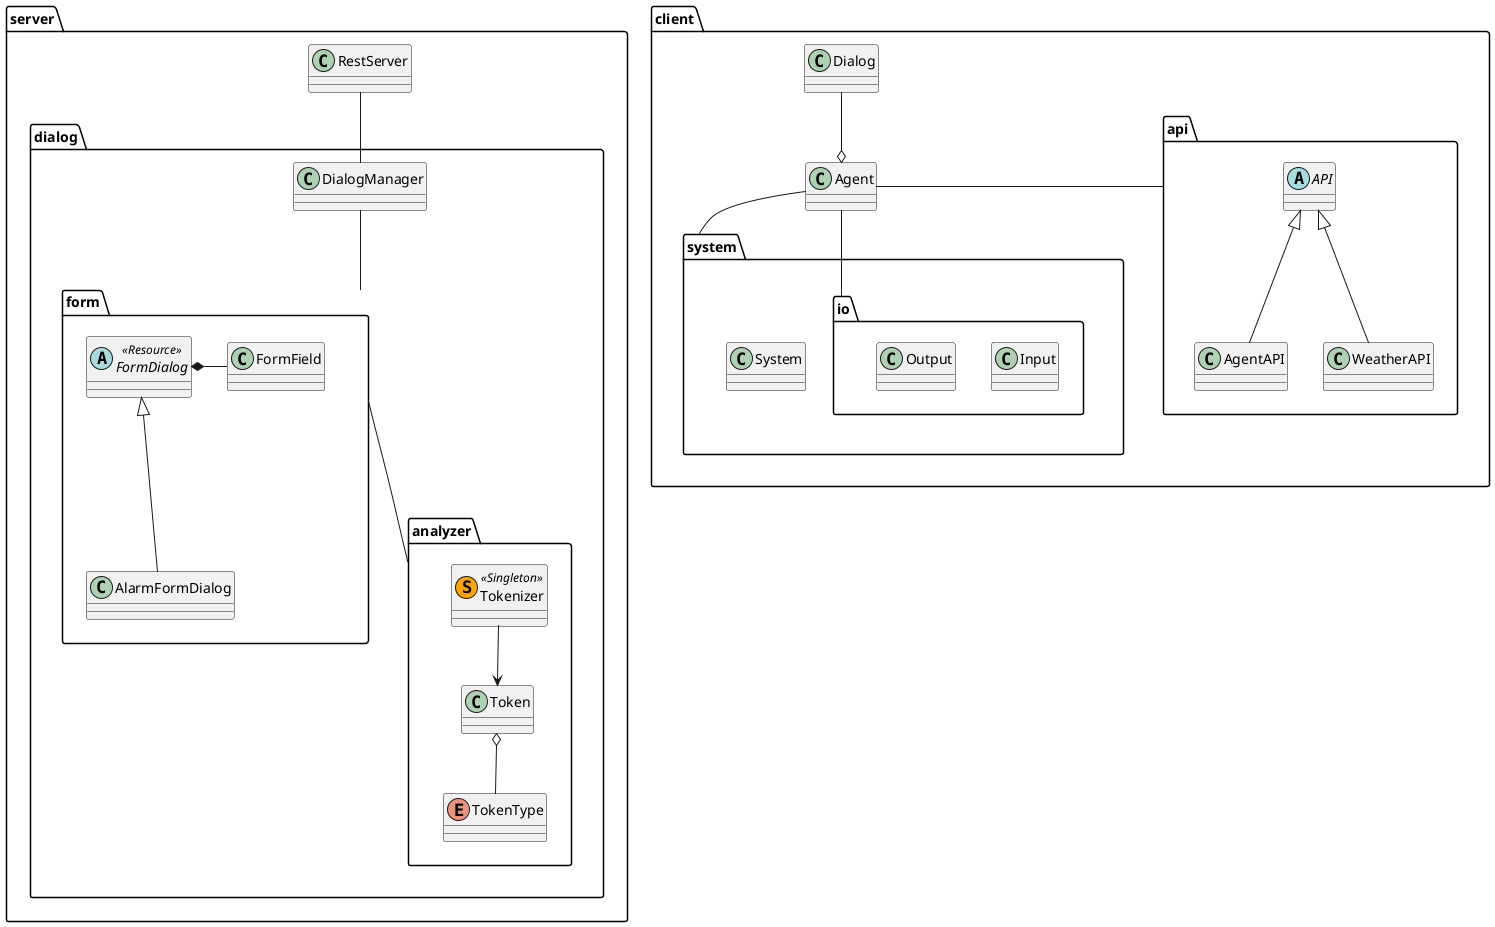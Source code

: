 @startuml

package server {

    class RestServer

    package dialog {

      class DialogManager

      package analyzer {
        class Tokenizer <<(S, orange) Singleton>>
        class Token
        enum TokenType
        Tokenizer --> Token
        Token o-- TokenType
      }

      package form {
        class FormField
        abstract class FormDialog <<Resource>>
        class AlarmFormDialog
        FormDialog *- FormField
        FormDialog <|-- AlarmFormDialog
      }

      RestServer -- DialogManager
      form -- analyzer
      DialogManager -- form

    }
}

package client {
class Agent
package system {
    package io {
        class Input
        class Output
    }
    class System
}
class Dialog

package api {
    abstract class API
    class AgentAPI
    class WeatherAPI
}
API <|-- AgentAPI
API <|-- WeatherAPI

Agent  -down-  io
Agent - api
Agent  o-up-  Dialog
Agent  -down-  system

}

@enduml

